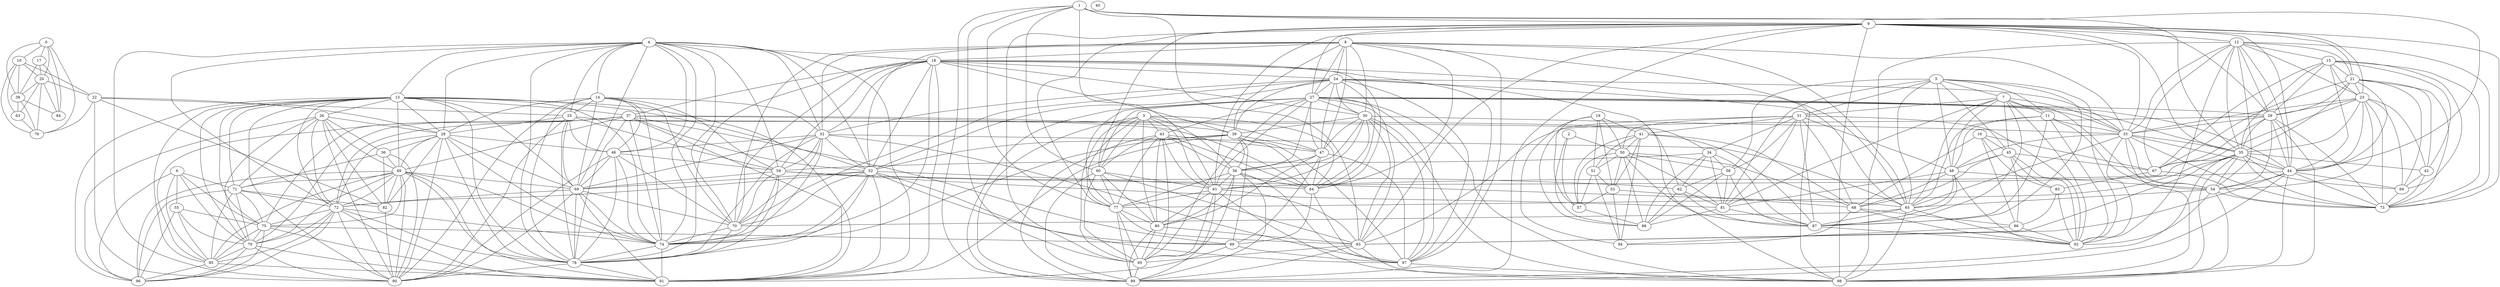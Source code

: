 graph{
   17 [pos="344.4489158959744, 969.8881579268852",];
   37 [pos="270.2102842630859, 301.2661632487563",];
   58 [pos="572.4259215969773, 707.6481429556495",];
   67 [pos="933.5844258895819, 408.8177056812843",];
   1 [pos="734.5045560206001, 44.39423364600048",];
   47 [pos="436.0602487886609, 169.2329856914051",];
   63 [pos="11.192299420757724, 932.0803416726285",];
   19 [pos="757.8154845788316, 878.5085597651936",];
   66 [pos="952.4044726621352, 194.11609037733092",];
   83 [pos="936.8111494928459, 514.745459960872",];
   18 [pos="432.7613427803444, 380.04614538888836",];
   46 [pos="302.76057510500243, 606.4808245019266",];
   62 [pos="480.64200875267414, 699.4564528836354",];
   99 [pos="647.2811528811932, 82.60654958699598",];
   57 [pos="700.467716050701, 939.1596924556376",];
   65 [pos="585.7739092151455, 459.67481660651185",];
   36 [pos="8.908602414980704, 541.1836978755748",];
   78 [pos="305.1516472722535, 490.2150462656544",];
   35 [pos="772.5640154294802, 207.47983421312",];
   56 [pos="469.1373559660562, 95.10097437386011",];
   61 [pos="663.733225610167, 125.9950721575056",];
   3 [pos="484.6073497239519, 38.037690205529714",];
   98 [pos="617.8451049111701, 281.50369685327814",];
   45 [pos="854.673311401432, 564.3833261092501",];
   64 [pos="399.6716713775793, 211.54831386294683",];
   34 [pos="491.9832745590463, 704.8632600779707",];
   97 [pos="478.1303765120012, 275.47724699951624",];
   60 [pos="655.9184420317258, 21.73733122130972",];
   82 [pos="22.294811656589197, 558.9449426125175",];
   16 [pos="992.3810863244641, 574.549510154826",];
   44 [pos="767.0764884750647, 226.89936927831732",];
   81 [pos="581.6904945880112, 673.1227046353212",];
   55 [pos="60.187711046598814, 163.626235365146",];
   15 [pos="920.6959747328815, 277.4787731561111",];
   33 [pos="699.2959052883718, 350.70135290756065",];
   54 [pos="730.0561618937226, 375.3983999990372",];
   96 [pos="41.90800699919783, 338.87800089946586",];
   43 [pos="488.9167962343921, 58.63658083033485",];
   95 [pos="623.4556373353951, 27.016465307166616",];
   32 [pos="441.37635912922326, 469.33721545724694",];
   80 [pos="527.9529528481916, 20.916686200666557",];
   14 [pos="308.07977816653386, 554.417467071821",];
   42 [pos="955.218125557321, 149.27371845112225",];
   79 [pos="100.6596348528549, 355.9983439826482",];
   53 [pos="841.7672079986453, 861.0634398143353",];
   13 [pos="164.54212002303302, 407.78409169058096",];
   31 [pos="684.7626609138325, 681.2274690782768",];
   52 [pos="323.7507628575346, 350.05168998800127",];
   94 [pos="928.5840177324387, 784.8281361419556",];
   2 [pos="569.0648957268644, 955.5301372890236",];
   41 [pos="777.2372833389287, 757.6218411833593",];
   93 [pos="674.080797815315, 143.2248718023439",];
   30 [pos="546.4994108343946, 259.5801975352302",];
   77 [pos="626.0417659531936, 75.7382932962316",];
   12 [pos="805.0222704468555, 335.8627353612943",];
   40 [pos="205.7257563416861, 18.743513634676635",];
   76 [pos="100.36644691096642, 828.0318868834246",];
   51 [pos="781.315801441162, 892.9521598747344",];
   11 [pos="661.606659481454, 477.1703282137425",];
   50 [pos="709.4319014274492, 819.6167138909791",];
   29 [pos="768.9762262904198, 297.8291423315644",];
   92 [pos="755.8400643451411, 524.6149788467064",];
   0 [pos="238.07129804677263, 931.0226885963426",];
   39 [pos="349.2735589242096, 229.99702816139555",];
   91 [pos="255.1352439673543, 352.06123359712274",];
   28 [pos="177.0736725400288, 551.2276029337389",];
   75 [pos="128.32864704785396, 236.07726528769157",];
   10 [pos="84.90311591829635, 865.3504895888912",];
   38 [pos="146.05907749313508, 979.1648562568099",];
   74 [pos="330.4370763489941, 427.5840304044445",];
   49 [pos="131.315967816645, 419.6048769507771",];
   9 [pos="743.0333361725059, 175.25931256302286",];
   27 [pos="615.5702002056329, 207.56745600710914",];
   59 [pos="448.8559924973705, 544.9719716814868",];
   90 [pos="132.97598496554573, 544.5749844197111",];
   48 [pos="727.48442790527, 547.6199129977194",];
   89 [pos="294.7552085951256, 222.08143334406483",];
   26 [pos="34.19618609852926, 480.92198029395837",];
   73 [pos="857.1324978763249, 276.5150032030529",];
   8 [pos="506.33867185353256, 316.1323828520064",];
   72 [pos="179.69998093964722, 397.5178018290747",];
   7 [pos="689.8577105405474, 505.16076125905715",];
   25 [pos="301.59349289843817, 649.677529766146",];
   88 [pos="565.2960653727653, 820.0517693552029",];
   87 [pos="652.8432959886544, 630.9530556629894",];
   24 [pos="516.2844334963963, 308.74138230134895",];
   71 [pos="12.588139884036842, 381.08330675506284",];
   6 [pos="92.73670080815589, 201.3513048768011",];
   70 [pos="412.79597200801334, 477.8918947217551",];
   5 [pos="655.8813014933379, 579.1843174078447",];
   23 [pos="829.8919256265352, 289.6393529025183",];
   86 [pos="919.1757472202631, 612.656368378079",];
   85 [pos="104.25593765226171, 287.2310053555911",];
   22 [pos="128.443324100738, 711.1255765090482",];
   69 [pos="290.1724947457871, 538.3823855185732",];
   21 [pos="921.0459256356246, 234.69731834725349",];
   20 [pos="182.6300811275081, 873.0524523779691",];
   68 [pos="852.8253654394657, 699.3777187432554",];
   4 [pos="316.8361759569756, 502.6958096354054",];
   84 [pos="303.16436378627833, 976.1782092639397",];
   12 -- 54;
   12 -- 29;
   12 -- 44;
   12 -- 23;
   12 -- 33;
   12 -- 21;
   12 -- 35;
   9 -- 95;
   9 -- 93;
   13 -- 26;
   11 -- 92;
   9 -- 77;
   9 -- 73;
   11 -- 87;
   11 -- 65;
   9 -- 61;
   9 -- 60;
   11 -- 54;
   11 -- 48;
   9 -- 44;
   9 -- 35;
   12 -- 15;
   10 -- 76;
   9 -- 33;
   9 -- 29;
   10 -- 63;
   10 -- 38;
   9 -- 27;
   9 -- 23;
   10 -- 22;
   11 -- 33;
   9 -- 21;
   10 -- 20;
   9 -- 99;
   9 -- 98;
   8 -- 97;
   8 -- 39;
   8 -- 33;
   74 -- 78;
   89 -- 91;
   8 -- 64;
   69 -- 90;
   97 -- 98;
   8 -- 52;
   69 -- 74;
   95 -- 99;
   67 -- 73;
   86 -- 94;
   8 -- 70;
   8 -- 98;
   71 -- 85;
   93 -- 99;
   8 -- 47;
   8 -- 65;
   71 -- 82;
   87 -- 92;
   65 -- 98;
   93 -- 98;
   71 -- 79;
   85 -- 96;
   71 -- 96;
   93 -- 95;
   86 -- 92;
   68 -- 94;
   89 -- 97;
   65 -- 92;
   83 -- 92;
   71 -- 75;
   65 -- 87;
   72 -- 74;
   71 -- 72;
   70 -- 78;
   66 -- 73;
   64 -- 97;
   65 -- 70;
   68 -- 92;
   64 -- 89;
   69 -- 70;
   62 -- 88;
   69 -- 78;
   62 -- 87;
   63 -- 76;
   70 -- 74;
   61 -- 99;
   61 -- 98;
   69 -- 91;
   61 -- 95;
   61 -- 93;
   69 -- 72;
   61 -- 80;
   62 -- 81;
   68 -- 86;
   60 -- 99;
   60 -- 80;
   67 -- 83;
   60 -- 95;
   60 -- 93;
   54 -- 92;
   56 -- 77;
   55 -- 96;
   55 -- 75;
   59 -- 62;
   52 -- 91;
   52 -- 72;
   58 -- 87;
   52 -- 97;
   55 -- 85;
   56 -- 97;
   53 -- 68;
   55 -- 79;
   52 -- 74;
   56 -- 95;
   52 -- 78;
   56 -- 64;
   59 -- 70;
   52 -- 70;
   59 -- 65;
   58 -- 88;
   52 -- 89;
   60 -- 61;
   56 -- 80;
   52 -- 69;
   58 -- 81;
   58 -- 62;
   57 -- 88;
   51 -- 57;
   53 -- 57;
   53 -- 94;
   52 -- 64;
   50 -- 88;
   54 -- 65;
   50 -- 87;
   54 -- 98;
   59 -- 69;
   50 -- 81;
   54 -- 73;
   56 -- 61;
   51 -- 94;
   56 -- 99;
   50 -- 51;
   12 -- 98;
   50 -- 53;
   14 -- 46;
   48 -- 87;
   14 -- 32;
   46 -- 74;
   17 -- 20;
   14 -- 28;
   15 -- 73;
   50 -- 68;
   15 -- 21;
   49 -- 72;
   13 -- 49;
   49 -- 74;
   15 -- 67;
   51 -- 53;
   13 -- 37;
   15 -- 66;
   50 -- 58;
   48 -- 81;
   43 -- 95;
   13 -- 96;
   15 -- 44;
   13 -- 90;
   49 -- 85;
   15 -- 42;
   49 -- 96;
   45 -- 92;
   50 -- 57;
   13 -- 85;
   48 -- 92;
   13 -- 79;
   48 -- 65;
   15 -- 35;
   15 -- 29;
   16 -- 67;
   49 -- 69;
   12 -- 92;
   13 -- 75;
   12 -- 73;
   45 -- 68;
   15 -- 23;
   49 -- 78;
   16 -- 45;
   44 -- 61;
   47 -- 97;
   45 -- 67;
   13 -- 28;
   45 -- 48;
   46 -- 59;
   14 -- 25;
   43 -- 80;
   49 -- 75;
   45 -- 83;
   47 -- 89;
   13 -- 74;
   43 -- 77;
   47 -- 80;
   13 -- 72;
   49 -- 90;
   43 -- 64;
   14 -- 90;
   44 -- 93;
   46 -- 70;
   47 -- 56;
   14 -- 78;
   44 -- 99;
   13 -- 71;
   47 -- 64;
   49 -- 91;
   13 -- 69;
   45 -- 86;
   14 -- 74;
   44 -- 66;
   48 -- 54;
   43 -- 99;
   49 -- 71;
   14 -- 70;
   48 -- 68;
   49 -- 79;
   44 -- 98;
   49 -- 82;
   43 -- 61;
   46 -- 69;
   43 -- 60;
   13 -- 52;
   13 -- 78;
   44 -- 73;
   46 -- 90;
   13 -- 91;
   43 -- 56;
   14 -- 59;
   46 -- 78;
   44 -- 54;
   14 -- 69;
   12 -- 67;
   42 -- 73;
   2 -- 57;
   4 -- 46;
   31 -- 50;
   38 -- 63;
   31 -- 48;
   34 -- 62;
   36 -- 90;
   31 -- 88;
   34 -- 59;
   3 -- 43;
   28 -- 78;
   4 -- 32;
   31 -- 87;
   36 -- 82;
   1 -- 99;
   31 -- 81;
   35 -- 42;
   4 -- 28;
   29 -- 54;
   31 -- 41;
   36 -- 71;
   32 -- 46;
   33 -- 98;
   1 -- 95;
   31 -- 68;
   4 -- 25;
   31 -- 58;
   1 -- 93;
   30 -- 98;
   37 -- 39;
   4 -- 18;
   33 -- 92;
   33 -- 35;
   31 -- 92;
   28 -- 49;
   1 -- 77;
   4 -- 14;
   30 -- 97;
   1 -- 61;
   30 -- 93;
   32 -- 59;
   5 -- 7;
   32 -- 52;
   35 -- 99;
   29 -- 35;
   30 -- 64;
   33 -- 73;
   1 -- 60;
   29 -- 33;
   35 -- 98;
   3 -- 99;
   30 -- 61;
   33 -- 65;
   35 -- 93;
   1 -- 44;
   28 -- 90;
   3 -- 95;
   28 -- 82;
   30 -- 56;
   1 -- 35;
   3 -- 80;
   28 -- 74;
   33 -- 54;
   30 -- 47;
   35 -- 77;
   2 -- 50;
   3 -- 77;
   33 -- 48;
   30 -- 39;
   35 -- 73;
   31 -- 34;
   0 -- 84;
   33 -- 44;
   3 -- 64;
   35 -- 66;
   28 -- 72;
   0 -- 76;
   34 -- 58;
   3 -- 61;
   28 -- 69;
   29 -- 98;
   35 -- 61;
   32 -- 97;
   29 -- 44;
   0 -- 38;
   35 -- 54;
   32 -- 78;
   3 -- 60;
   29 -- 93;
   35 -- 44;
   0 -- 20;
   3 -- 56;
   32 -- 74;
   28 -- 46;
   36 -- 49;
   30 -- 33;
   32 -- 70;
   34 -- 88;
   0 -- 17;
   32 -- 69;
   3 -- 47;
   29 -- 73;
   34 -- 87;
   2 -- 88;
   32 -- 65;
   4 -- 13;
   29 -- 67;
   34 -- 81;
   85 -- 91;
   1 -- 9;
   75 -- 96;
   77 -- 99;
   77 -- 80;
   83 -- 86;
   77 -- 93;
   80 -- 93;
   75 -- 79;
   77 -- 95;
   72 -- 96;
   81 -- 88;
   78 -- 90;
   82 -- 90;
   75 -- 91;
   80 -- 99;
   74 -- 91;
   81 -- 87;
   27 -- 99;
   27 -- 43;
   72 -- 90;
   79 -- 91;
   27 -- 98;
   27 -- 35;
   72 -- 91;
   78 -- 91;
   27 -- 97;
   27 -- 33;
   27 -- 95;
   72 -- 79;
   27 -- 30;
   28 -- 36;
   79 -- 96;
   27 -- 93;
   26 -- 72;
   26 -- 96;
   72 -- 85;
   79 -- 90;
   27 -- 77;
   26 -- 90;
   25 -- 90;
   27 -- 61;
   27 -- 60;
   75 -- 85;
   27 -- 56;
   26 -- 82;
   79 -- 85;
   26 -- 71;
   25 -- 78;
   26 -- 79;
   72 -- 78;
   26 -- 49;
   25 -- 69;
   27 -- 47;
   80 -- 95;
   75 -- 89;
   26 -- 36;
   25 -- 62;
   27 -- 44;
   72 -- 75;
   27 -- 29;
   21 -- 67;
   37 -- 64;
   23 -- 44;
   25 -- 59;
   8 -- 18;
   41 -- 68;
   38 -- 76;
   23 -- 42;
   21 -- 73;
   43 -- 47;
   25 -- 46;
   41 -- 57;
   23 -- 35;
   37 -- 91;
   38 -- 84;
   25 -- 34;
   23 -- 33;
   41 -- 51;
   26 -- 28;
   24 -- 27;
   24 -- 98;
   39 -- 47;
   23 -- 29;
   37 -- 85;
   41 -- 53;
   22 -- 90;
   22 -- 76;
   37 -- 79;
   24 -- 97;
   41 -- 50;
   39 -- 97;
   21 -- 66;
   39 -- 89;
   24 -- 70;
   37 -- 75;
   39 -- 91;
   24 -- 65;
   8 -- 32;
   39 -- 74;
   24 -- 64;
   37 -- 78;
   37 -- 74;
   39 -- 64;
   24 -- 52;
   24 -- 47;
   6 -- 85;
   37 -- 89;
   39 -- 52;
   6 -- 75;
   24 -- 39;
   8 -- 30;
   7 -- 65;
   24 -- 33;
   37 -- 52;
   42 -- 66;
   39 -- 56;
   37 -- 72;
   24 -- 32;
   41 -- 87;
   8 -- 27;
   41 -- 94;
   22 -- 82;
   37 -- 49;
   6 -- 79;
   24 -- 30;
   7 -- 45;
   8 -- 24;
   9 -- 12;
   25 -- 28;
   7 -- 33;
   7 -- 48;
   7 -- 31;
   23 -- 73;
   7 -- 92;
   23 -- 67;
   7 -- 87;
   22 -- 28;
   6 -- 71;
   23 -- 66;
   6 -- 96;
   7 -- 81;
   23 -- 54;
   7 -- 54;
   7 -- 11;
   18 -- 39;
   18 -- 65;
   5 -- 92;
   19 -- 50;
   18 -- 37;
   5 -- 87;
   5 -- 81;
   18 -- 32;
   20 -- 38;
   59 -- 78;
   5 -- 65;
   18 -- 59;
   20 -- 76;
   18 -- 97;
   21 -- 35;
   60 -- 77;
   18 -- 30;
   5 -- 58;
   0 -- 10;
   18 -- 91;
   19 -- 41;
   5 -- 48;
   5 -- 45;
   17 -- 84;
   5 -- 31;
   17 -- 38;
   18 -- 78;
   5 -- 11;
   18 -- 74;
   21 -- 29;
   18 -- 70;
   18 -- 24;
   6 -- 55;
   16 -- 86;
   4 -- 91;
   19 -- 51;
   61 -- 77;
   4 -- 70;
   22 -- 25;
   4 -- 90;
   18 -- 64;
   16 -- 83;
   59 -- 74;
   4 -- 78;
   16 -- 68;
   20 -- 22;
   18 -- 52;
   4 -- 59;
   4 -- 74;
   4 -- 72;
   19 -- 94;
   4 -- 69;
   20 -- 84;
   21 -- 23;
   21 -- 44;
   20 -- 63;
   59 -- 81;
   19 -- 53;
   4 -- 52;
   21 -- 42;
   19 -- 57;
}